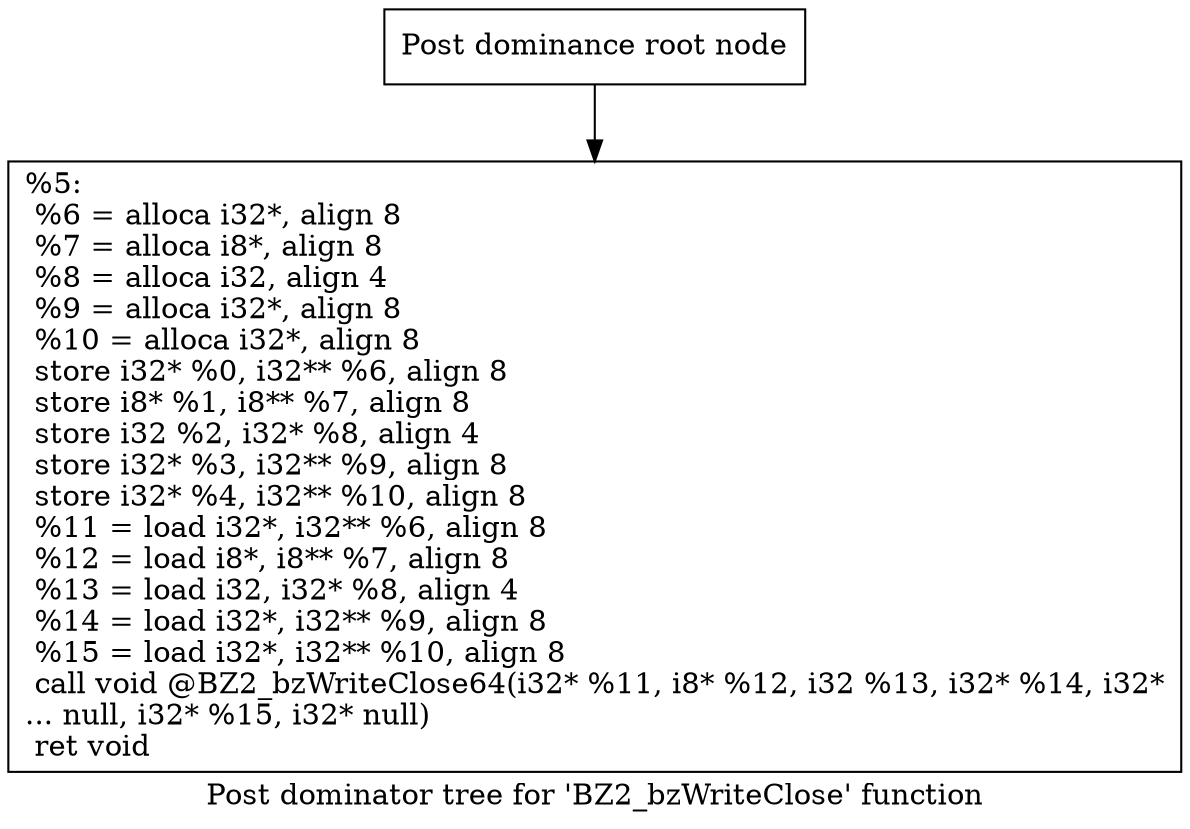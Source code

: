 digraph "Post dominator tree for 'BZ2_bzWriteClose' function" {
	label="Post dominator tree for 'BZ2_bzWriteClose' function";

	Node0x143c5c0 [shape=record,label="{Post dominance root node}"];
	Node0x143c5c0 -> Node0x152d530;
	Node0x152d530 [shape=record,label="{%5:\l  %6 = alloca i32*, align 8\l  %7 = alloca i8*, align 8\l  %8 = alloca i32, align 4\l  %9 = alloca i32*, align 8\l  %10 = alloca i32*, align 8\l  store i32* %0, i32** %6, align 8\l  store i8* %1, i8** %7, align 8\l  store i32 %2, i32* %8, align 4\l  store i32* %3, i32** %9, align 8\l  store i32* %4, i32** %10, align 8\l  %11 = load i32*, i32** %6, align 8\l  %12 = load i8*, i8** %7, align 8\l  %13 = load i32, i32* %8, align 4\l  %14 = load i32*, i32** %9, align 8\l  %15 = load i32*, i32** %10, align 8\l  call void @BZ2_bzWriteClose64(i32* %11, i8* %12, i32 %13, i32* %14, i32*\l... null, i32* %15, i32* null)\l  ret void\l}"];
}
